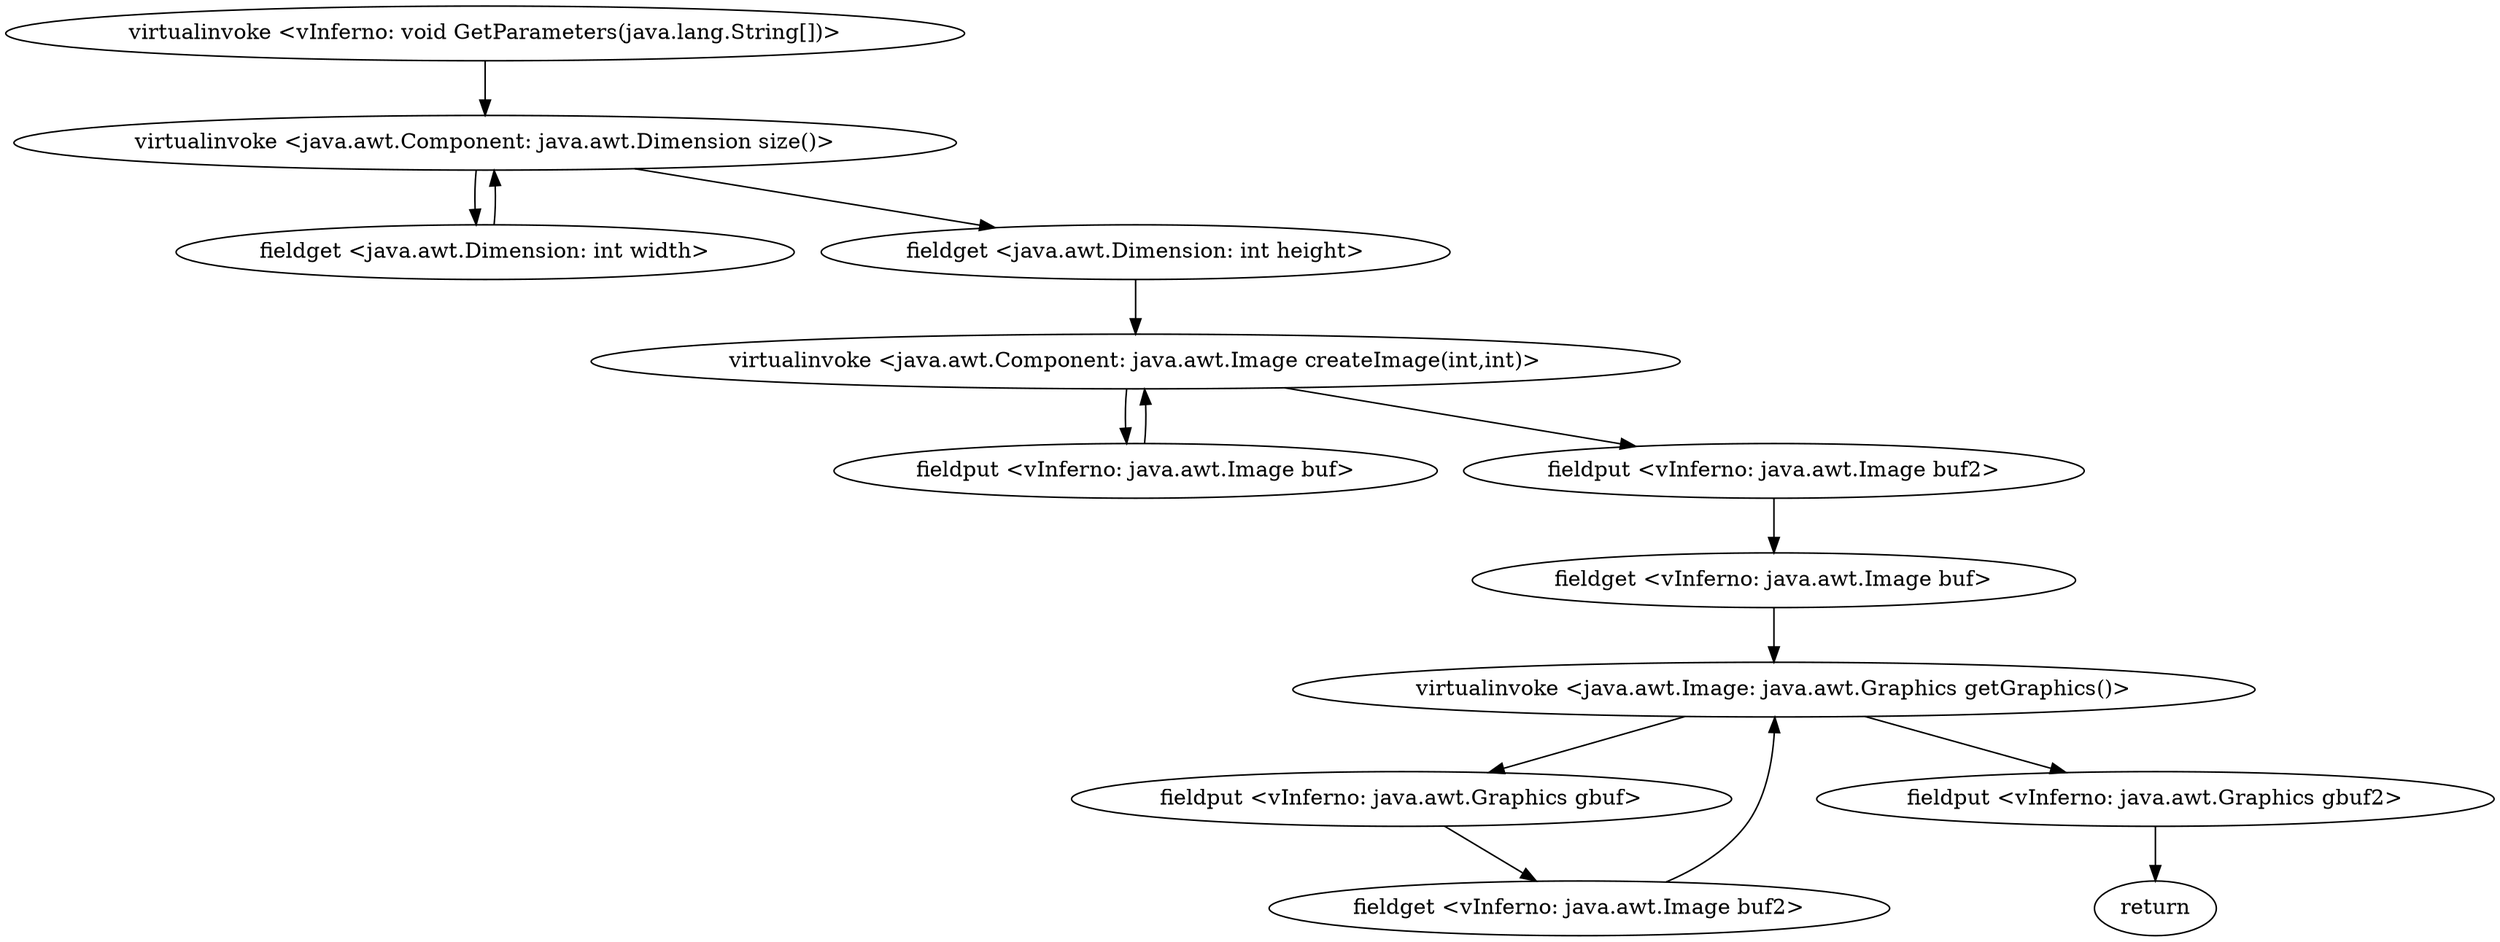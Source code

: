 digraph "" {
"virtualinvoke <vInferno: void GetParameters(java.lang.String[])>";
 "virtualinvoke <vInferno: void GetParameters(java.lang.String[])>"->"virtualinvoke <java.awt.Component: java.awt.Dimension size()>";
 "virtualinvoke <java.awt.Component: java.awt.Dimension size()>"->"fieldget <java.awt.Dimension: int width>";
 "fieldget <java.awt.Dimension: int width>"->"virtualinvoke <java.awt.Component: java.awt.Dimension size()>";
 "virtualinvoke <java.awt.Component: java.awt.Dimension size()>"->"fieldget <java.awt.Dimension: int height>";
 "fieldget <java.awt.Dimension: int height>"->"virtualinvoke <java.awt.Component: java.awt.Image createImage(int,int)>";
 "virtualinvoke <java.awt.Component: java.awt.Image createImage(int,int)>"->"fieldput <vInferno: java.awt.Image buf>";
 "fieldput <vInferno: java.awt.Image buf>"->"virtualinvoke <java.awt.Component: java.awt.Image createImage(int,int)>";
 "virtualinvoke <java.awt.Component: java.awt.Image createImage(int,int)>"->"fieldput <vInferno: java.awt.Image buf2>";
 "fieldput <vInferno: java.awt.Image buf2>"->"fieldget <vInferno: java.awt.Image buf>";
 "fieldget <vInferno: java.awt.Image buf>"->"virtualinvoke <java.awt.Image: java.awt.Graphics getGraphics()>";
 "virtualinvoke <java.awt.Image: java.awt.Graphics getGraphics()>"->"fieldput <vInferno: java.awt.Graphics gbuf>";
 "fieldput <vInferno: java.awt.Graphics gbuf>"->"fieldget <vInferno: java.awt.Image buf2>";
 "fieldget <vInferno: java.awt.Image buf2>"->"virtualinvoke <java.awt.Image: java.awt.Graphics getGraphics()>";
 "virtualinvoke <java.awt.Image: java.awt.Graphics getGraphics()>"->"fieldput <vInferno: java.awt.Graphics gbuf2>";
 "fieldput <vInferno: java.awt.Graphics gbuf2>"->"return";
}
